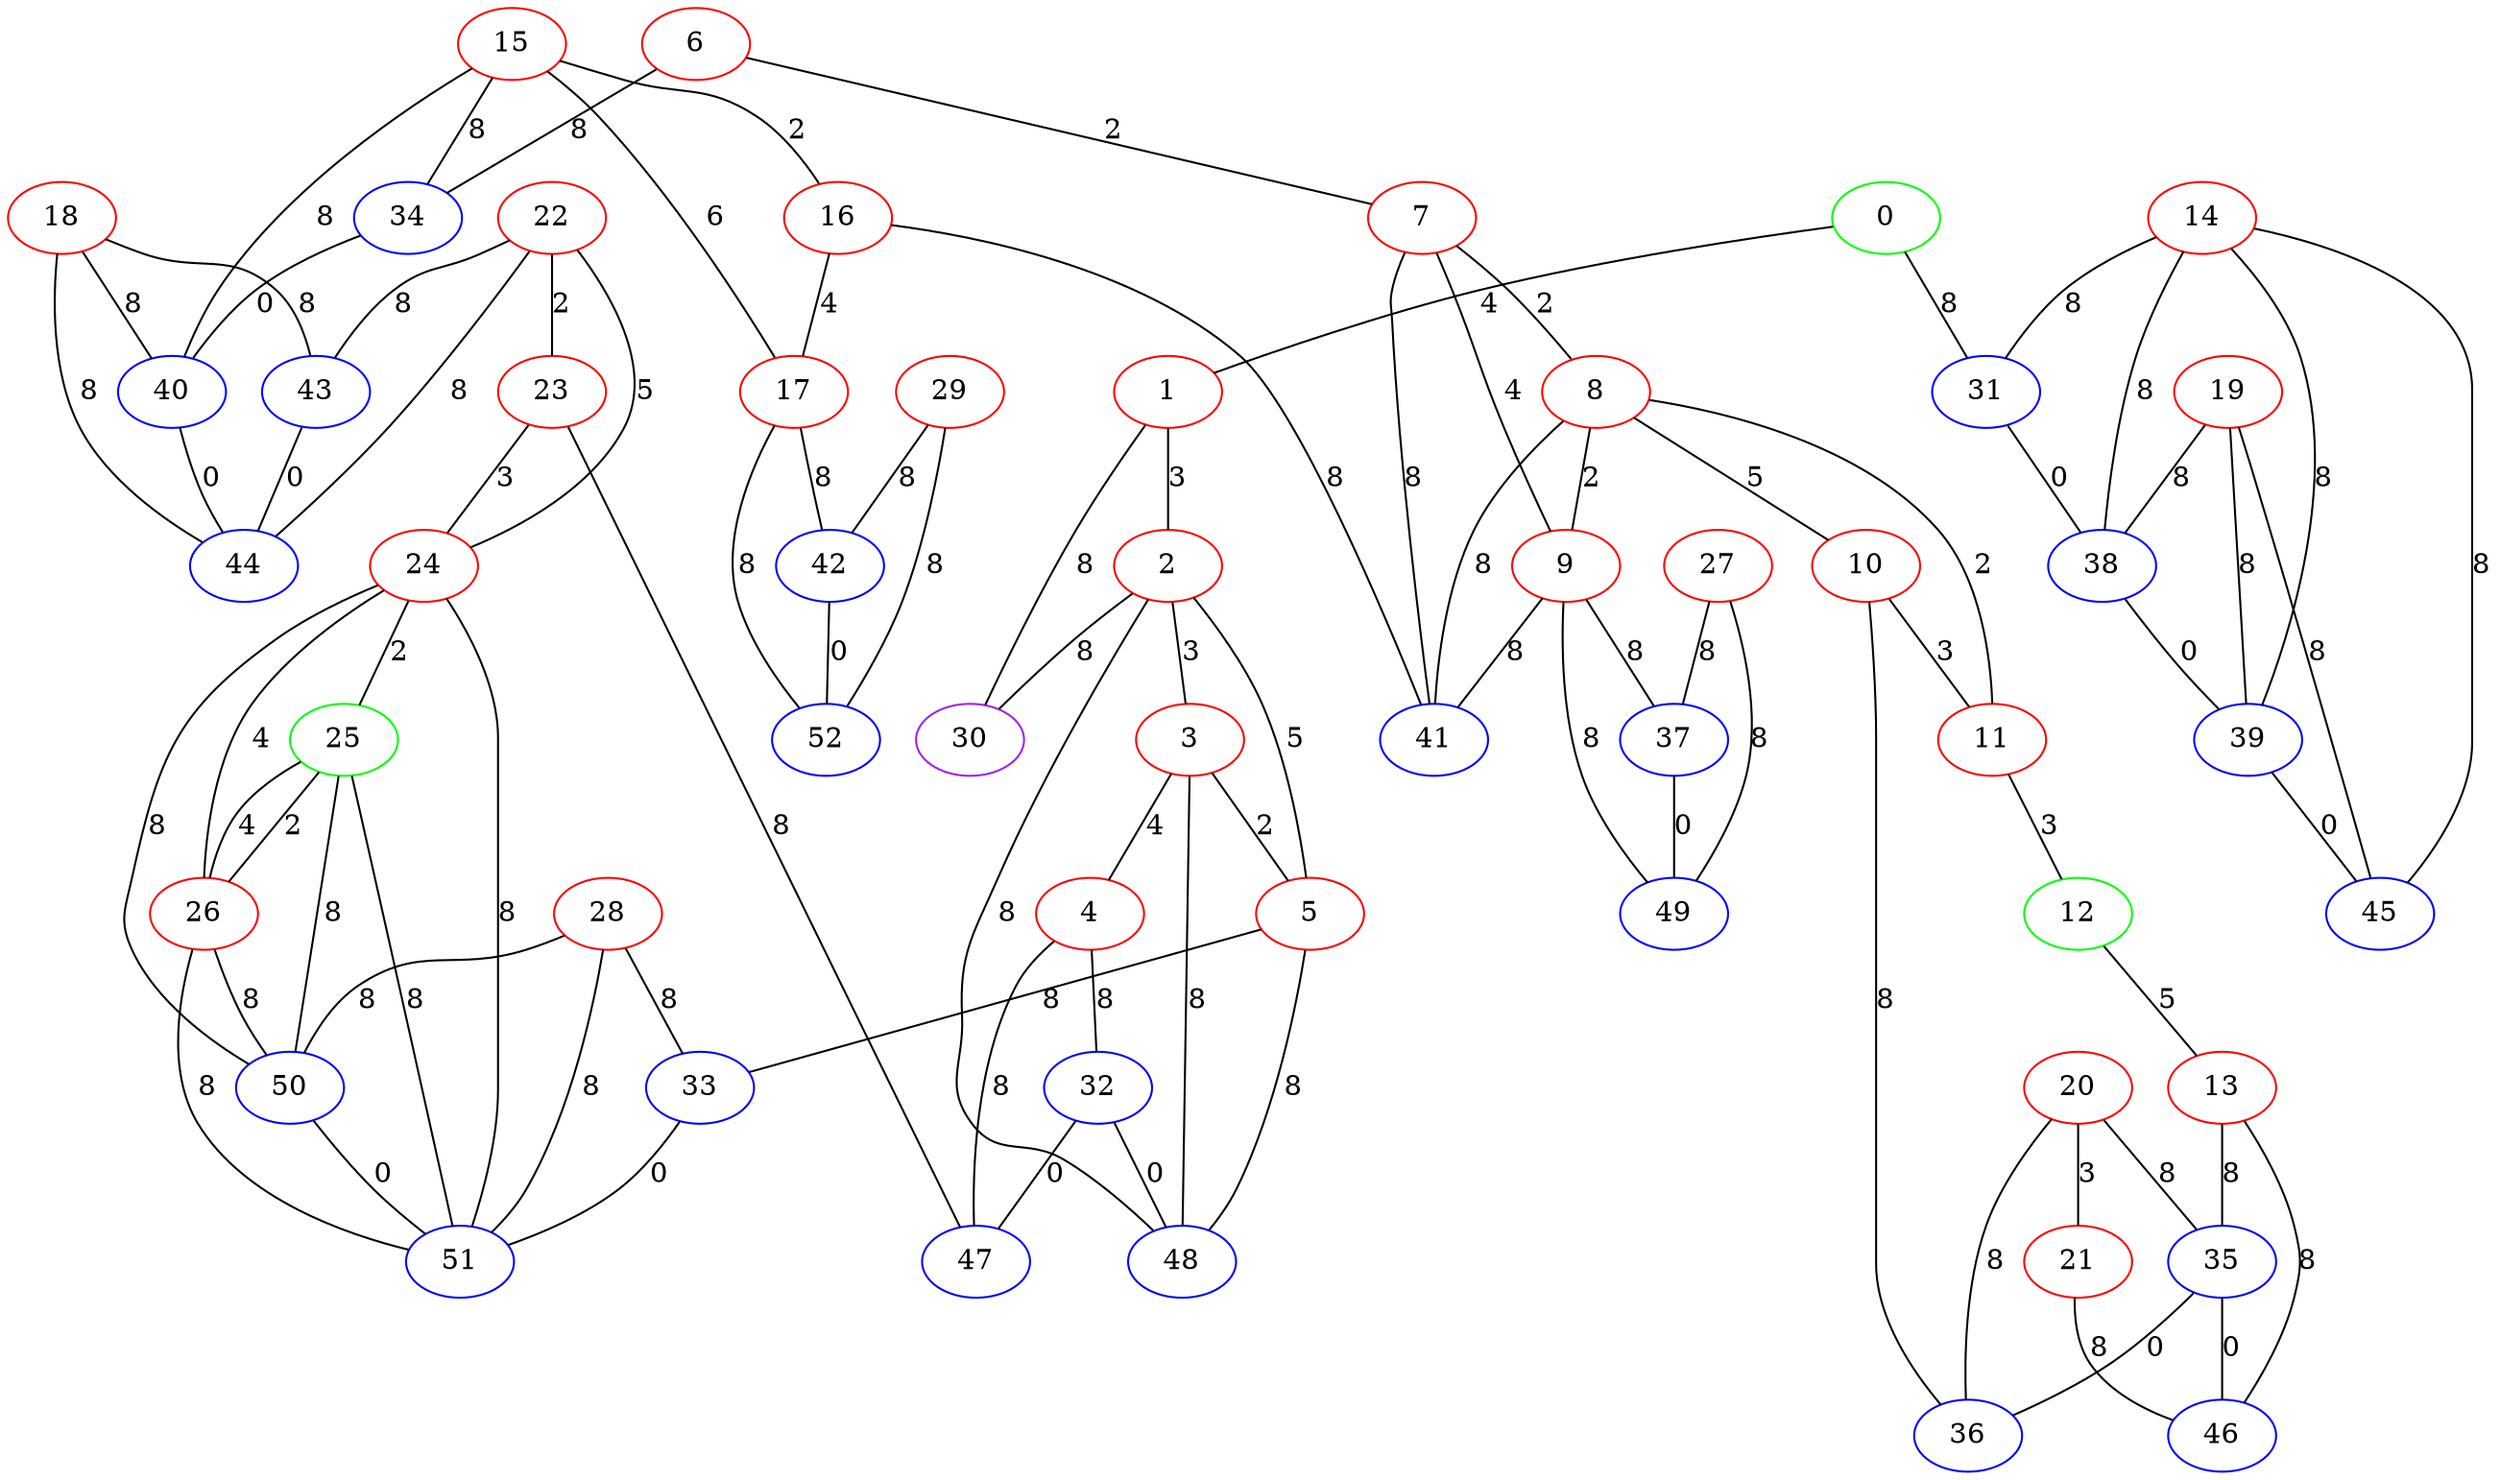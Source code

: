 graph "" {
0 [color=green, weight=2];
1 [color=red, weight=1];
2 [color=red, weight=1];
3 [color=red, weight=1];
4 [color=red, weight=1];
5 [color=red, weight=1];
6 [color=red, weight=1];
7 [color=red, weight=1];
8 [color=red, weight=1];
9 [color=red, weight=1];
10 [color=red, weight=1];
11 [color=red, weight=1];
12 [color=green, weight=2];
13 [color=red, weight=1];
14 [color=red, weight=1];
15 [color=red, weight=1];
16 [color=red, weight=1];
17 [color=red, weight=1];
18 [color=red, weight=1];
19 [color=red, weight=1];
20 [color=red, weight=1];
21 [color=red, weight=1];
22 [color=red, weight=1];
23 [color=red, weight=1];
24 [color=red, weight=1];
25 [color=green, weight=2];
26 [color=red, weight=1];
27 [color=red, weight=1];
28 [color=red, weight=1];
29 [color=red, weight=1];
30 [color=purple, weight=4];
31 [color=blue, weight=3];
32 [color=blue, weight=3];
33 [color=blue, weight=3];
34 [color=blue, weight=3];
35 [color=blue, weight=3];
36 [color=blue, weight=3];
37 [color=blue, weight=3];
38 [color=blue, weight=3];
39 [color=blue, weight=3];
40 [color=blue, weight=3];
41 [color=blue, weight=3];
42 [color=blue, weight=3];
43 [color=blue, weight=3];
44 [color=blue, weight=3];
45 [color=blue, weight=3];
46 [color=blue, weight=3];
47 [color=blue, weight=3];
48 [color=blue, weight=3];
49 [color=blue, weight=3];
50 [color=blue, weight=3];
51 [color=blue, weight=3];
52 [color=blue, weight=3];
0 -- 1  [key=0, label=4];
0 -- 31  [key=0, label=8];
1 -- 2  [key=0, label=3];
1 -- 30  [key=0, label=8];
2 -- 48  [key=0, label=8];
2 -- 3  [key=0, label=3];
2 -- 5  [key=0, label=5];
2 -- 30  [key=0, label=8];
3 -- 48  [key=0, label=8];
3 -- 4  [key=0, label=4];
3 -- 5  [key=0, label=2];
4 -- 32  [key=0, label=8];
4 -- 47  [key=0, label=8];
5 -- 48  [key=0, label=8];
5 -- 33  [key=0, label=8];
6 -- 34  [key=0, label=8];
6 -- 7  [key=0, label=2];
7 -- 8  [key=0, label=2];
7 -- 9  [key=0, label=4];
7 -- 41  [key=0, label=8];
8 -- 9  [key=0, label=2];
8 -- 10  [key=0, label=5];
8 -- 11  [key=0, label=2];
8 -- 41  [key=0, label=8];
9 -- 41  [key=0, label=8];
9 -- 49  [key=0, label=8];
9 -- 37  [key=0, label=8];
10 -- 11  [key=0, label=3];
10 -- 36  [key=0, label=8];
11 -- 12  [key=0, label=3];
12 -- 13  [key=0, label=5];
13 -- 35  [key=0, label=8];
13 -- 46  [key=0, label=8];
14 -- 31  [key=0, label=8];
14 -- 45  [key=0, label=8];
14 -- 38  [key=0, label=8];
14 -- 39  [key=0, label=8];
15 -- 16  [key=0, label=2];
15 -- 17  [key=0, label=6];
15 -- 34  [key=0, label=8];
15 -- 40  [key=0, label=8];
16 -- 17  [key=0, label=4];
16 -- 41  [key=0, label=8];
17 -- 42  [key=0, label=8];
17 -- 52  [key=0, label=8];
18 -- 40  [key=0, label=8];
18 -- 43  [key=0, label=8];
18 -- 44  [key=0, label=8];
19 -- 45  [key=0, label=8];
19 -- 38  [key=0, label=8];
19 -- 39  [key=0, label=8];
20 -- 35  [key=0, label=8];
20 -- 36  [key=0, label=8];
20 -- 21  [key=0, label=3];
21 -- 46  [key=0, label=8];
22 -- 24  [key=0, label=5];
22 -- 43  [key=0, label=8];
22 -- 44  [key=0, label=8];
22 -- 23  [key=0, label=2];
23 -- 24  [key=0, label=3];
23 -- 47  [key=0, label=8];
24 -- 50  [key=0, label=8];
24 -- 51  [key=0, label=8];
24 -- 25  [key=0, label=2];
24 -- 26  [key=0, label=4];
25 -- 26  [key=0, label=2];
25 -- 26  [key=1, label=4];
25 -- 51  [key=0, label=8];
25 -- 50  [key=0, label=8];
26 -- 50  [key=0, label=8];
26 -- 51  [key=0, label=8];
27 -- 49  [key=0, label=8];
27 -- 37  [key=0, label=8];
28 -- 33  [key=0, label=8];
28 -- 50  [key=0, label=8];
28 -- 51  [key=0, label=8];
29 -- 42  [key=0, label=8];
29 -- 52  [key=0, label=8];
31 -- 38  [key=0, label=0];
32 -- 48  [key=0, label=0];
32 -- 47  [key=0, label=0];
33 -- 51  [key=0, label=0];
34 -- 40  [key=0, label=0];
35 -- 36  [key=0, label=0];
35 -- 46  [key=0, label=0];
37 -- 49  [key=0, label=0];
38 -- 39  [key=0, label=0];
39 -- 45  [key=0, label=0];
40 -- 44  [key=0, label=0];
42 -- 52  [key=0, label=0];
43 -- 44  [key=0, label=0];
50 -- 51  [key=0, label=0];
}
